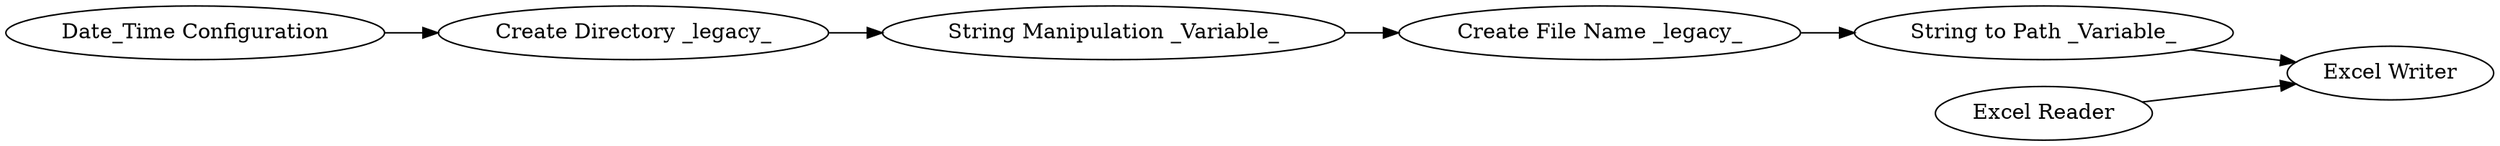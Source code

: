 digraph {
	1 [label="Date_Time Configuration"]
	2 [label="Create Directory _legacy_"]
	3 [label="String Manipulation _Variable_"]
	5 [label="Excel Reader"]
	7 [label="Create File Name _legacy_"]
	8 [label="Excel Writer"]
	9 [label="String to Path _Variable_"]
	1 -> 2
	2 -> 3
	3 -> 7
	5 -> 8
	7 -> 9
	9 -> 8
	rankdir=LR
}
